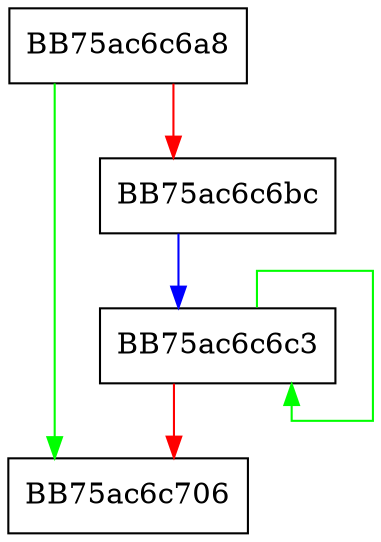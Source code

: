 digraph pst_decrypt_best {
  node [shape="box"];
  graph [splines=ortho];
  BB75ac6c6a8 -> BB75ac6c706 [color="green"];
  BB75ac6c6a8 -> BB75ac6c6bc [color="red"];
  BB75ac6c6bc -> BB75ac6c6c3 [color="blue"];
  BB75ac6c6c3 -> BB75ac6c6c3 [color="green"];
  BB75ac6c6c3 -> BB75ac6c706 [color="red"];
}